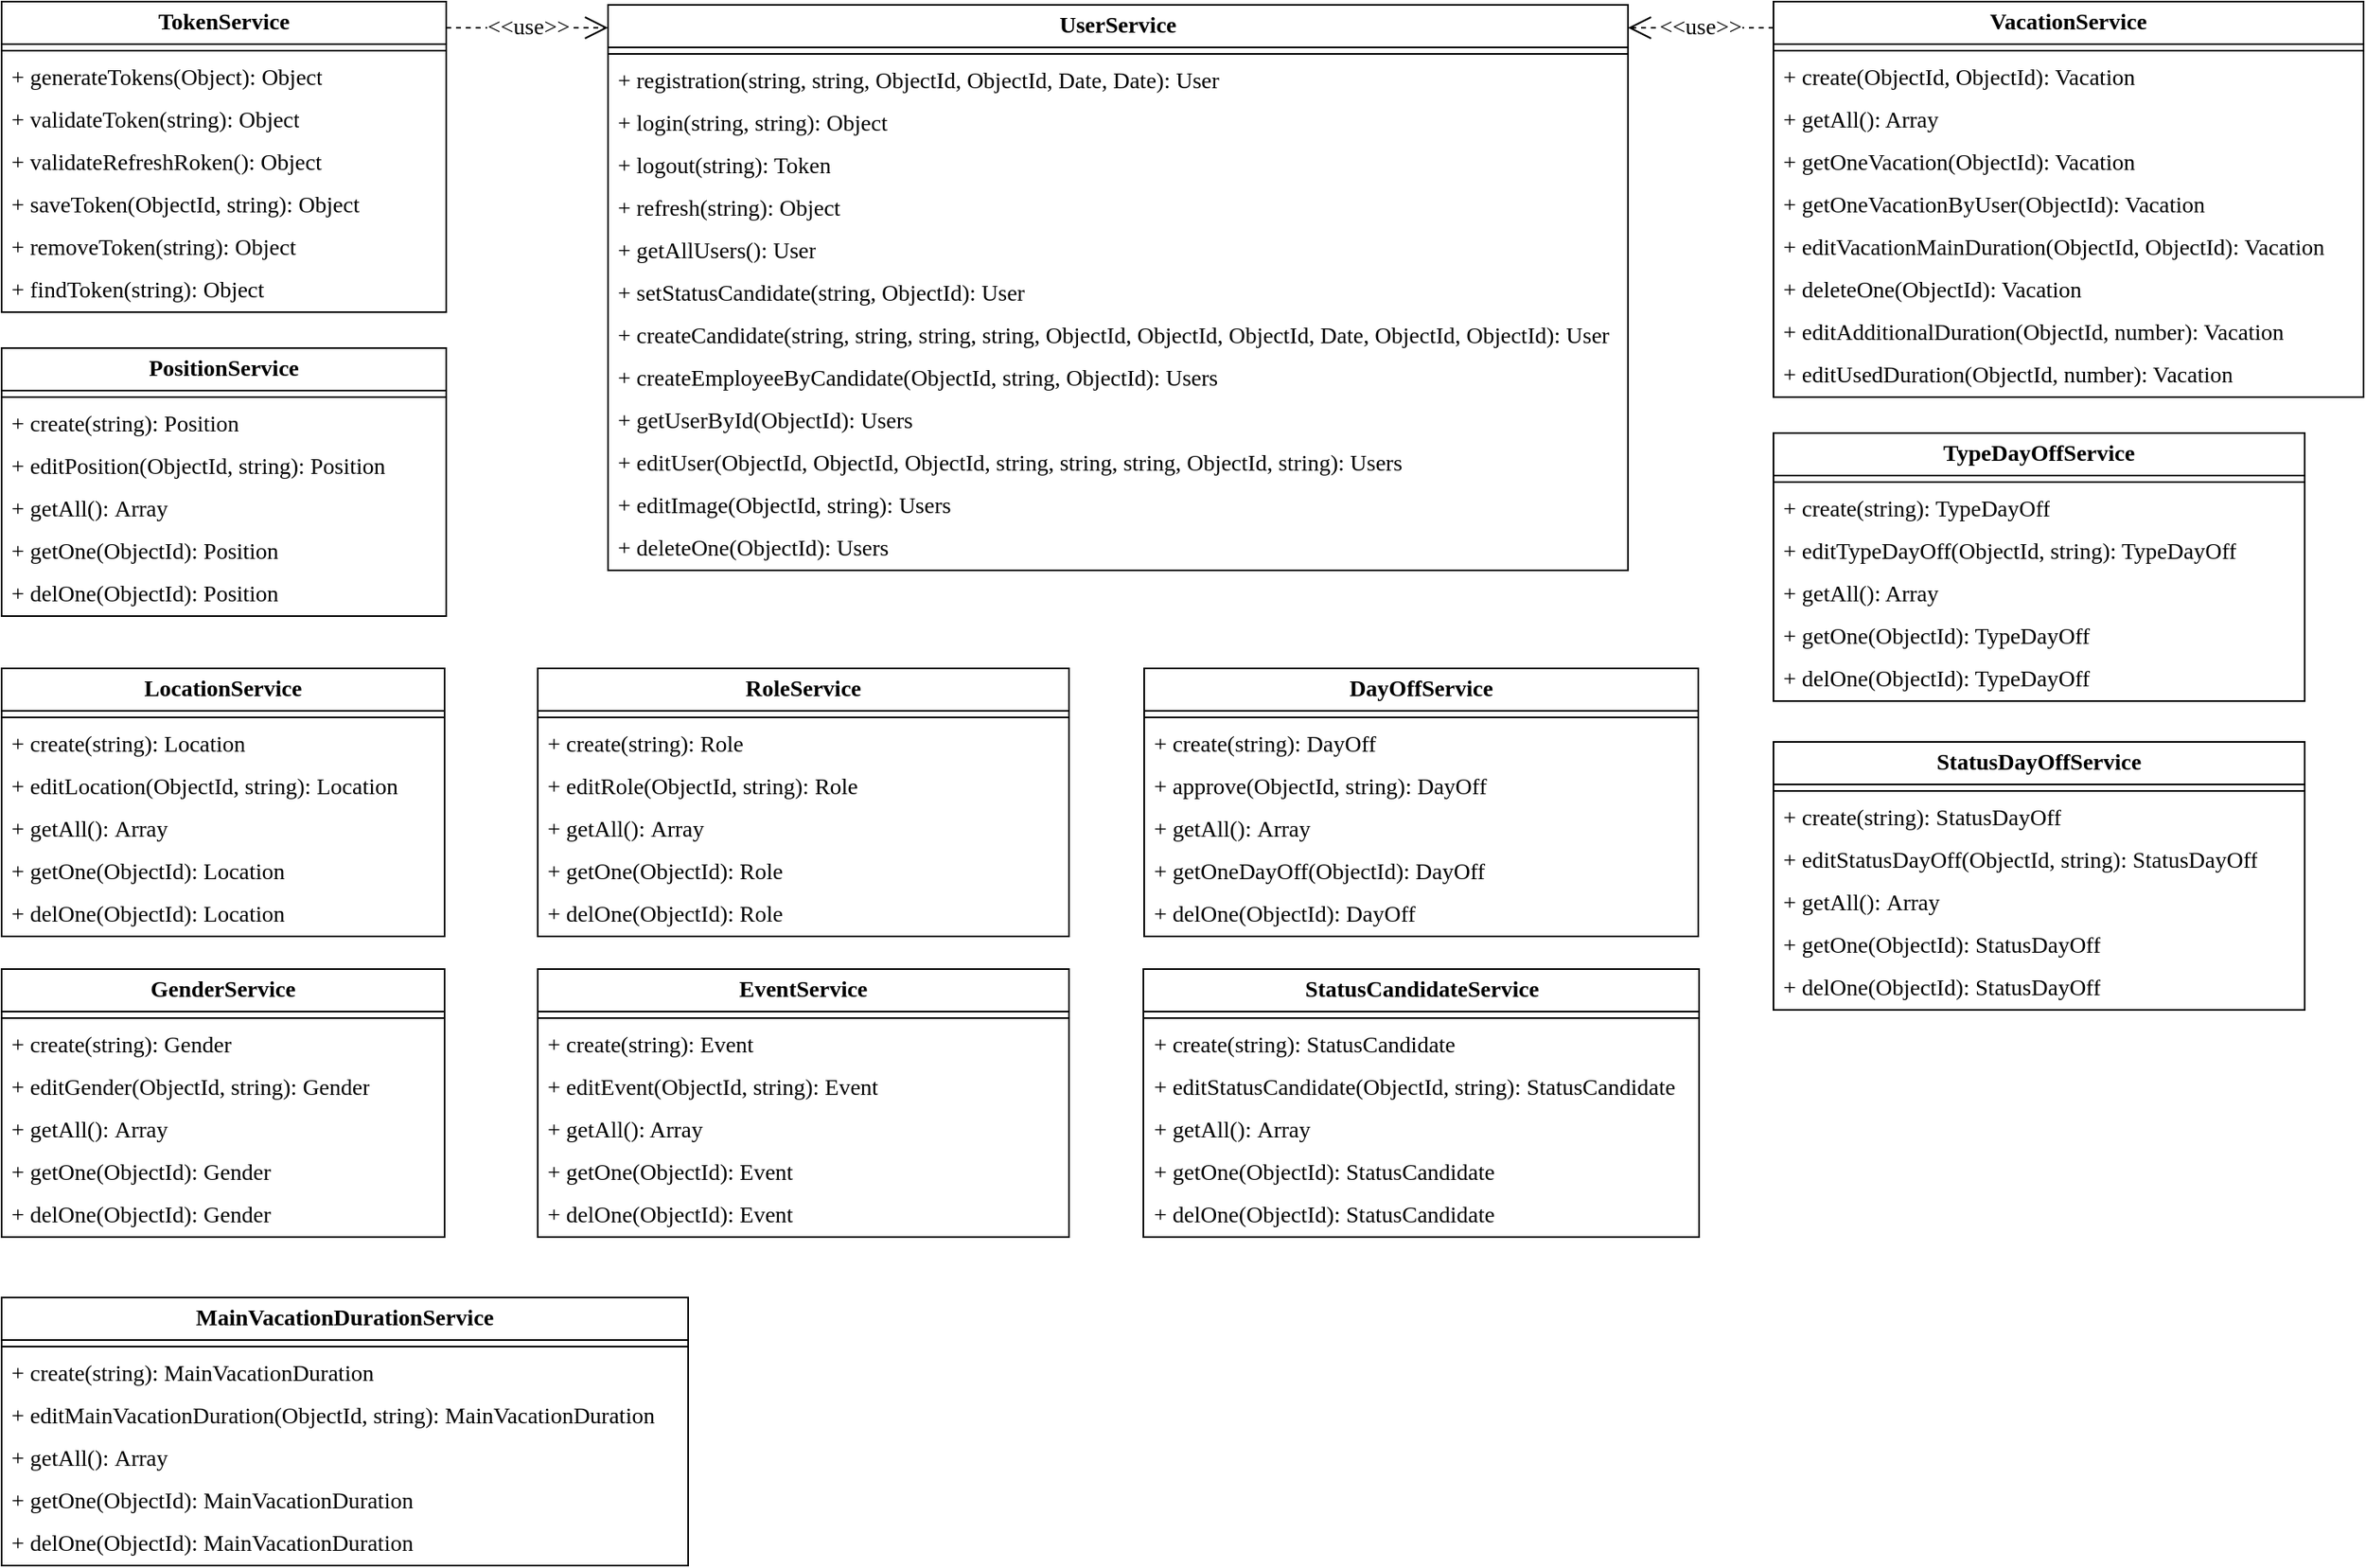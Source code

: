 <mxfile version="21.3.6" type="device">
  <diagram id="HwoVQ2jL-Mxg6vBff7v_" name="Страница 1">
    <mxGraphModel dx="2007" dy="162" grid="0" gridSize="10" guides="1" tooltips="1" connect="1" arrows="1" fold="1" page="0" pageScale="1" pageWidth="827" pageHeight="1169" math="0" shadow="0">
      <root>
        <mxCell id="0" />
        <mxCell id="1" parent="0" />
        <mxCell id="FJvSxNr8xei7oQMkkVme-95" value="&lt;font style=&quot;font-size: 14px;&quot;&gt;&amp;lt;&amp;lt;use&amp;gt;&amp;gt;&lt;/font&gt;" style="endArrow=open;html=1;endSize=12;startArrow=none;startSize=14;startFill=0;edgeStyle=orthogonalEdgeStyle;rounded=0;endFill=0;dashed=1;fontFamily=Times New Roman;fontSize=14;verticalAlign=middle;" parent="1" source="ibKZBMzBS72woy6pFejW-43" target="ibKZBMzBS72woy6pFejW-1" edge="1">
          <mxGeometry x="0.01" relative="1" as="geometry">
            <mxPoint x="-281" y="657" as="sourcePoint" />
            <mxPoint x="-160" y="657" as="targetPoint" />
            <Array as="points">
              <mxPoint x="-241" y="601" />
              <mxPoint x="-241" y="601" />
            </Array>
            <mxPoint as="offset" />
          </mxGeometry>
        </mxCell>
        <mxCell id="ibKZBMzBS72woy6pFejW-1" value="&lt;font style=&quot;font-size: 14px;&quot;&gt;UserService&lt;/font&gt;" style="swimlane;fontStyle=1;align=center;verticalAlign=middle;childLayout=stackLayout;horizontal=1;startSize=26;horizontalStack=0;resizeParent=1;resizeParentMax=0;resizeLast=0;collapsible=1;marginBottom=0;whiteSpace=wrap;html=1;fontFamily=Times New Roman;fontSize=14;" parent="1" vertex="1">
          <mxGeometry x="-198" y="587" width="624" height="346" as="geometry" />
        </mxCell>
        <mxCell id="ibKZBMzBS72woy6pFejW-3" value="" style="line;strokeWidth=1;fillColor=none;align=left;verticalAlign=middle;spacingTop=-1;spacingLeft=3;spacingRight=3;rotatable=0;labelPosition=right;points=[];portConstraint=eastwest;strokeColor=inherit;fontFamily=Times New Roman;fontSize=14;" parent="ibKZBMzBS72woy6pFejW-1" vertex="1">
          <mxGeometry y="26" width="624" height="8" as="geometry" />
        </mxCell>
        <mxCell id="ibKZBMzBS72woy6pFejW-4" value="&lt;font style=&quot;font-size: 14px;&quot;&gt;+ registration(string, string, ObjectId, ObjectId, Date, Date): User&lt;/font&gt;" style="text;strokeColor=none;fillColor=none;align=left;verticalAlign=middle;spacingLeft=4;spacingRight=4;overflow=hidden;rotatable=0;points=[[0,0.5],[1,0.5]];portConstraint=eastwest;whiteSpace=wrap;html=1;fontFamily=Times New Roman;fontSize=14;" parent="ibKZBMzBS72woy6pFejW-1" vertex="1">
          <mxGeometry y="34" width="624" height="26" as="geometry" />
        </mxCell>
        <mxCell id="ibKZBMzBS72woy6pFejW-6" value="&lt;font style=&quot;font-size: 14px;&quot;&gt;+ login(string, string): Object&lt;/font&gt;" style="text;strokeColor=none;fillColor=none;align=left;verticalAlign=middle;spacingLeft=4;spacingRight=4;overflow=hidden;rotatable=0;points=[[0,0.5],[1,0.5]];portConstraint=eastwest;whiteSpace=wrap;html=1;fontFamily=Times New Roman;fontSize=14;" parent="ibKZBMzBS72woy6pFejW-1" vertex="1">
          <mxGeometry y="60" width="624" height="26" as="geometry" />
        </mxCell>
        <mxCell id="ibKZBMzBS72woy6pFejW-5" value="&lt;font style=&quot;font-size: 14px;&quot;&gt;+ logout(string): Token&lt;/font&gt;" style="text;strokeColor=none;fillColor=none;align=left;verticalAlign=middle;spacingLeft=4;spacingRight=4;overflow=hidden;rotatable=0;points=[[0,0.5],[1,0.5]];portConstraint=eastwest;whiteSpace=wrap;html=1;fontFamily=Times New Roman;fontSize=14;" parent="ibKZBMzBS72woy6pFejW-1" vertex="1">
          <mxGeometry y="86" width="624" height="26" as="geometry" />
        </mxCell>
        <mxCell id="ibKZBMzBS72woy6pFejW-7" value="&lt;font style=&quot;font-size: 14px;&quot;&gt;+ refresh(string): Object&lt;/font&gt;" style="text;strokeColor=none;fillColor=none;align=left;verticalAlign=middle;spacingLeft=4;spacingRight=4;overflow=hidden;rotatable=0;points=[[0,0.5],[1,0.5]];portConstraint=eastwest;whiteSpace=wrap;html=1;fontFamily=Times New Roman;fontSize=14;" parent="ibKZBMzBS72woy6pFejW-1" vertex="1">
          <mxGeometry y="112" width="624" height="26" as="geometry" />
        </mxCell>
        <mxCell id="ibKZBMzBS72woy6pFejW-8" value="&lt;font style=&quot;font-size: 14px;&quot;&gt;+ getAllUsers(): User&lt;/font&gt;" style="text;strokeColor=none;fillColor=none;align=left;verticalAlign=middle;spacingLeft=4;spacingRight=4;overflow=hidden;rotatable=0;points=[[0,0.5],[1,0.5]];portConstraint=eastwest;whiteSpace=wrap;html=1;fontFamily=Times New Roman;fontSize=14;" parent="ibKZBMzBS72woy6pFejW-1" vertex="1">
          <mxGeometry y="138" width="624" height="26" as="geometry" />
        </mxCell>
        <mxCell id="ibKZBMzBS72woy6pFejW-9" value="&lt;font style=&quot;font-size: 14px;&quot;&gt;+ setStatusCandidate(string, ObjectId): User&lt;/font&gt;" style="text;strokeColor=none;fillColor=none;align=left;verticalAlign=middle;spacingLeft=4;spacingRight=4;overflow=hidden;rotatable=0;points=[[0,0.5],[1,0.5]];portConstraint=eastwest;whiteSpace=wrap;html=1;fontFamily=Times New Roman;fontSize=14;" parent="ibKZBMzBS72woy6pFejW-1" vertex="1">
          <mxGeometry y="164" width="624" height="26" as="geometry" />
        </mxCell>
        <mxCell id="ibKZBMzBS72woy6pFejW-10" value="&lt;font style=&quot;font-size: 14px;&quot;&gt;+ createCandidate(string, string, string, string, ObjectId, ObjectId, ObjectId, Date, ObjectId, ObjectId): User&lt;/font&gt;" style="text;strokeColor=none;fillColor=none;align=left;verticalAlign=middle;spacingLeft=4;spacingRight=4;overflow=hidden;rotatable=0;points=[[0,0.5],[1,0.5]];portConstraint=eastwest;whiteSpace=wrap;html=1;fontFamily=Times New Roman;fontSize=14;" parent="ibKZBMzBS72woy6pFejW-1" vertex="1">
          <mxGeometry y="190" width="624" height="26" as="geometry" />
        </mxCell>
        <mxCell id="FJvSxNr8xei7oQMkkVme-76" value="&lt;font style=&quot;font-size: 14px;&quot;&gt;+ createEmployeeByCandidate(ObjectId, string, ObjectId): Users&lt;/font&gt;" style="text;strokeColor=none;fillColor=none;align=left;verticalAlign=middle;spacingLeft=4;spacingRight=4;overflow=hidden;rotatable=0;points=[[0,0.5],[1,0.5]];portConstraint=eastwest;whiteSpace=wrap;html=1;fontFamily=Times New Roman;fontSize=14;" parent="ibKZBMzBS72woy6pFejW-1" vertex="1">
          <mxGeometry y="216" width="624" height="26" as="geometry" />
        </mxCell>
        <mxCell id="FJvSxNr8xei7oQMkkVme-77" value="&lt;font style=&quot;font-size: 14px;&quot;&gt;+ getUserById(ObjectId): Users&lt;/font&gt;" style="text;strokeColor=none;fillColor=none;align=left;verticalAlign=middle;spacingLeft=4;spacingRight=4;overflow=hidden;rotatable=0;points=[[0,0.5],[1,0.5]];portConstraint=eastwest;whiteSpace=wrap;html=1;fontFamily=Times New Roman;fontSize=14;" parent="ibKZBMzBS72woy6pFejW-1" vertex="1">
          <mxGeometry y="242" width="624" height="26" as="geometry" />
        </mxCell>
        <mxCell id="FJvSxNr8xei7oQMkkVme-78" value="&lt;font style=&quot;font-size: 14px;&quot;&gt;+ editUser(ObjectId, ObjectId, ObjectId, string, string, string, ObjectId, string): Users&lt;/font&gt;" style="text;strokeColor=none;fillColor=none;align=left;verticalAlign=middle;spacingLeft=4;spacingRight=4;overflow=hidden;rotatable=0;points=[[0,0.5],[1,0.5]];portConstraint=eastwest;whiteSpace=wrap;html=1;fontFamily=Times New Roman;fontSize=14;" parent="ibKZBMzBS72woy6pFejW-1" vertex="1">
          <mxGeometry y="268" width="624" height="26" as="geometry" />
        </mxCell>
        <mxCell id="FJvSxNr8xei7oQMkkVme-79" value="&lt;font style=&quot;font-size: 14px;&quot;&gt;+ editImage(ObjectId, string): Users&lt;/font&gt;" style="text;strokeColor=none;fillColor=none;align=left;verticalAlign=middle;spacingLeft=4;spacingRight=4;overflow=hidden;rotatable=0;points=[[0,0.5],[1,0.5]];portConstraint=eastwest;whiteSpace=wrap;html=1;fontFamily=Times New Roman;fontSize=14;" parent="ibKZBMzBS72woy6pFejW-1" vertex="1">
          <mxGeometry y="294" width="624" height="26" as="geometry" />
        </mxCell>
        <mxCell id="FJvSxNr8xei7oQMkkVme-80" value="&lt;font style=&quot;font-size: 14px;&quot;&gt;+ deleteOne(ObjectId): Users&lt;/font&gt;" style="text;strokeColor=none;fillColor=none;align=left;verticalAlign=middle;spacingLeft=4;spacingRight=4;overflow=hidden;rotatable=0;points=[[0,0.5],[1,0.5]];portConstraint=eastwest;whiteSpace=wrap;html=1;fontFamily=Times New Roman;fontSize=14;" parent="ibKZBMzBS72woy6pFejW-1" vertex="1">
          <mxGeometry y="320" width="624" height="26" as="geometry" />
        </mxCell>
        <mxCell id="ibKZBMzBS72woy6pFejW-12" value="&lt;font style=&quot;font-size: 14px;&quot;&gt;VacationService&lt;/font&gt;" style="swimlane;fontStyle=1;align=center;verticalAlign=middle;childLayout=stackLayout;horizontal=1;startSize=26;horizontalStack=0;resizeParent=1;resizeParentMax=0;resizeLast=0;collapsible=1;marginBottom=0;whiteSpace=wrap;html=1;fontFamily=Times New Roman;fontSize=14;" parent="1" vertex="1">
          <mxGeometry x="515" y="585" width="361" height="242" as="geometry" />
        </mxCell>
        <mxCell id="ibKZBMzBS72woy6pFejW-13" value="" style="line;strokeWidth=1;fillColor=none;align=left;verticalAlign=middle;spacingTop=-1;spacingLeft=3;spacingRight=3;rotatable=0;labelPosition=right;points=[];portConstraint=eastwest;strokeColor=inherit;fontFamily=Times New Roman;fontSize=14;" parent="ibKZBMzBS72woy6pFejW-12" vertex="1">
          <mxGeometry y="26" width="361" height="8" as="geometry" />
        </mxCell>
        <mxCell id="ibKZBMzBS72woy6pFejW-14" value="&lt;font style=&quot;font-size: 14px;&quot;&gt;+ create(ObjectId, ObjectId): Vacation&lt;/font&gt;" style="text;strokeColor=none;fillColor=none;align=left;verticalAlign=middle;spacingLeft=4;spacingRight=4;overflow=hidden;rotatable=0;points=[[0,0.5],[1,0.5]];portConstraint=eastwest;whiteSpace=wrap;html=1;fontFamily=Times New Roman;fontSize=14;" parent="ibKZBMzBS72woy6pFejW-12" vertex="1">
          <mxGeometry y="34" width="361" height="26" as="geometry" />
        </mxCell>
        <mxCell id="ibKZBMzBS72woy6pFejW-15" value="&lt;font style=&quot;font-size: 14px;&quot;&gt;+ getAll(): Array&lt;/font&gt;" style="text;strokeColor=none;fillColor=none;align=left;verticalAlign=middle;spacingLeft=4;spacingRight=4;overflow=hidden;rotatable=0;points=[[0,0.5],[1,0.5]];portConstraint=eastwest;whiteSpace=wrap;html=1;fontFamily=Times New Roman;fontSize=14;" parent="ibKZBMzBS72woy6pFejW-12" vertex="1">
          <mxGeometry y="60" width="361" height="26" as="geometry" />
        </mxCell>
        <mxCell id="ibKZBMzBS72woy6pFejW-16" value="&lt;font style=&quot;font-size: 14px;&quot;&gt;&lt;font style=&quot;font-size: 14px;&quot;&gt;+ getOneVacation(ObjectId): &lt;/font&gt;&lt;font style=&quot;font-size: 14px;&quot;&gt;Vacation&lt;/font&gt;&lt;/font&gt;" style="text;strokeColor=none;fillColor=none;align=left;verticalAlign=middle;spacingLeft=4;spacingRight=4;overflow=hidden;rotatable=0;points=[[0,0.5],[1,0.5]];portConstraint=eastwest;whiteSpace=wrap;html=1;fontFamily=Times New Roman;fontSize=14;" parent="ibKZBMzBS72woy6pFejW-12" vertex="1">
          <mxGeometry y="86" width="361" height="26" as="geometry" />
        </mxCell>
        <mxCell id="ibKZBMzBS72woy6pFejW-17" value="&lt;font style=&quot;font-size: 14px;&quot;&gt;+ getOneVacationByUser(ObjectId): Vacation&lt;/font&gt;" style="text;strokeColor=none;fillColor=none;align=left;verticalAlign=middle;spacingLeft=4;spacingRight=4;overflow=hidden;rotatable=0;points=[[0,0.5],[1,0.5]];portConstraint=eastwest;whiteSpace=wrap;html=1;fontFamily=Times New Roman;fontSize=14;" parent="ibKZBMzBS72woy6pFejW-12" vertex="1">
          <mxGeometry y="112" width="361" height="26" as="geometry" />
        </mxCell>
        <mxCell id="ibKZBMzBS72woy6pFejW-18" value="&lt;font style=&quot;font-size: 14px;&quot;&gt;+ editVacationMainDuration(ObjectId, ObjectId): Vacation&lt;/font&gt;" style="text;strokeColor=none;fillColor=none;align=left;verticalAlign=middle;spacingLeft=4;spacingRight=4;overflow=hidden;rotatable=0;points=[[0,0.5],[1,0.5]];portConstraint=eastwest;whiteSpace=wrap;html=1;fontFamily=Times New Roman;fontSize=14;" parent="ibKZBMzBS72woy6pFejW-12" vertex="1">
          <mxGeometry y="138" width="361" height="26" as="geometry" />
        </mxCell>
        <mxCell id="ibKZBMzBS72woy6pFejW-19" value="&lt;font style=&quot;font-size: 14px;&quot;&gt;+ deleteOne(ObjectId): Vacation&lt;/font&gt;" style="text;strokeColor=none;fillColor=none;align=left;verticalAlign=middle;spacingLeft=4;spacingRight=4;overflow=hidden;rotatable=0;points=[[0,0.5],[1,0.5]];portConstraint=eastwest;whiteSpace=wrap;html=1;fontFamily=Times New Roman;fontSize=14;" parent="ibKZBMzBS72woy6pFejW-12" vertex="1">
          <mxGeometry y="164" width="361" height="26" as="geometry" />
        </mxCell>
        <mxCell id="ibKZBMzBS72woy6pFejW-20" value="&lt;font style=&quot;font-size: 14px;&quot;&gt;+ editAdditionalDuration(ObjectId, number): Vacation&lt;/font&gt;" style="text;strokeColor=none;fillColor=none;align=left;verticalAlign=middle;spacingLeft=4;spacingRight=4;overflow=hidden;rotatable=0;points=[[0,0.5],[1,0.5]];portConstraint=eastwest;whiteSpace=wrap;html=1;fontFamily=Times New Roman;fontSize=14;" parent="ibKZBMzBS72woy6pFejW-12" vertex="1">
          <mxGeometry y="190" width="361" height="26" as="geometry" />
        </mxCell>
        <mxCell id="ibKZBMzBS72woy6pFejW-21" value="&lt;font style=&quot;font-size: 14px;&quot;&gt;+ editUsedDuration(ObjectId, number): Vacation&lt;/font&gt;" style="text;strokeColor=none;fillColor=none;align=left;verticalAlign=middle;spacingLeft=4;spacingRight=4;overflow=hidden;rotatable=0;points=[[0,0.5],[1,0.5]];portConstraint=eastwest;whiteSpace=wrap;html=1;fontFamily=Times New Roman;fontSize=14;" parent="ibKZBMzBS72woy6pFejW-12" vertex="1">
          <mxGeometry y="216" width="361" height="26" as="geometry" />
        </mxCell>
        <mxCell id="ibKZBMzBS72woy6pFejW-26" value="&lt;font style=&quot;font-size: 14px;&quot;&gt;TypeDayOffService&lt;/font&gt;" style="swimlane;fontStyle=1;align=center;verticalAlign=middle;childLayout=stackLayout;horizontal=1;startSize=26;horizontalStack=0;resizeParent=1;resizeParentMax=0;resizeLast=0;collapsible=1;marginBottom=0;whiteSpace=wrap;html=1;fontFamily=Times New Roman;fontSize=14;" parent="1" vertex="1">
          <mxGeometry x="515" y="849" width="325" height="164" as="geometry" />
        </mxCell>
        <mxCell id="ibKZBMzBS72woy6pFejW-27" value="" style="line;strokeWidth=1;fillColor=none;align=left;verticalAlign=middle;spacingTop=-1;spacingLeft=3;spacingRight=3;rotatable=0;labelPosition=right;points=[];portConstraint=eastwest;strokeColor=inherit;fontFamily=Times New Roman;fontSize=14;" parent="ibKZBMzBS72woy6pFejW-26" vertex="1">
          <mxGeometry y="26" width="325" height="8" as="geometry" />
        </mxCell>
        <mxCell id="ibKZBMzBS72woy6pFejW-28" value="&lt;font style=&quot;font-size: 14px;&quot;&gt;+ create(string): TypeDayOff&lt;/font&gt;" style="text;strokeColor=none;fillColor=none;align=left;verticalAlign=middle;spacingLeft=4;spacingRight=4;overflow=hidden;rotatable=0;points=[[0,0.5],[1,0.5]];portConstraint=eastwest;whiteSpace=wrap;html=1;fontFamily=Times New Roman;fontSize=14;" parent="ibKZBMzBS72woy6pFejW-26" vertex="1">
          <mxGeometry y="34" width="325" height="26" as="geometry" />
        </mxCell>
        <mxCell id="ibKZBMzBS72woy6pFejW-32" value="&lt;font style=&quot;font-size: 14px;&quot;&gt;+ editTypeDayOff(ObjectId, string): TypeDayOff&lt;/font&gt;" style="text;strokeColor=none;fillColor=none;align=left;verticalAlign=middle;spacingLeft=4;spacingRight=4;overflow=hidden;rotatable=0;points=[[0,0.5],[1,0.5]];portConstraint=eastwest;whiteSpace=wrap;html=1;fontFamily=Times New Roman;fontSize=14;" parent="ibKZBMzBS72woy6pFejW-26" vertex="1">
          <mxGeometry y="60" width="325" height="26" as="geometry" />
        </mxCell>
        <mxCell id="ibKZBMzBS72woy6pFejW-29" value="&lt;font style=&quot;font-size: 14px;&quot;&gt;+ getAll(): Array&lt;/font&gt;" style="text;strokeColor=none;fillColor=none;align=left;verticalAlign=middle;spacingLeft=4;spacingRight=4;overflow=hidden;rotatable=0;points=[[0,0.5],[1,0.5]];portConstraint=eastwest;whiteSpace=wrap;html=1;fontFamily=Times New Roman;fontSize=14;" parent="ibKZBMzBS72woy6pFejW-26" vertex="1">
          <mxGeometry y="86" width="325" height="26" as="geometry" />
        </mxCell>
        <mxCell id="ibKZBMzBS72woy6pFejW-30" value="&lt;font style=&quot;font-size: 14px;&quot;&gt;+ getOne(ObjectId): TypeDayOff&lt;/font&gt;" style="text;strokeColor=none;fillColor=none;align=left;verticalAlign=middle;spacingLeft=4;spacingRight=4;overflow=hidden;rotatable=0;points=[[0,0.5],[1,0.5]];portConstraint=eastwest;whiteSpace=wrap;html=1;fontFamily=Times New Roman;fontSize=14;" parent="ibKZBMzBS72woy6pFejW-26" vertex="1">
          <mxGeometry y="112" width="325" height="26" as="geometry" />
        </mxCell>
        <mxCell id="ibKZBMzBS72woy6pFejW-31" value="&lt;font style=&quot;font-size: 14px;&quot;&gt;+ delOne(ObjectId): TypeDayOff&lt;/font&gt;" style="text;strokeColor=none;fillColor=none;align=left;verticalAlign=middle;spacingLeft=4;spacingRight=4;overflow=hidden;rotatable=0;points=[[0,0.5],[1,0.5]];portConstraint=eastwest;whiteSpace=wrap;html=1;fontFamily=Times New Roman;fontSize=14;" parent="ibKZBMzBS72woy6pFejW-26" vertex="1">
          <mxGeometry y="138" width="325" height="26" as="geometry" />
        </mxCell>
        <mxCell id="ibKZBMzBS72woy6pFejW-36" value="&lt;font style=&quot;font-size: 14px;&quot;&gt;StatusDayOffService&lt;/font&gt;" style="swimlane;fontStyle=1;align=center;verticalAlign=middle;childLayout=stackLayout;horizontal=1;startSize=26;horizontalStack=0;resizeParent=1;resizeParentMax=0;resizeLast=0;collapsible=1;marginBottom=0;whiteSpace=wrap;html=1;fontFamily=Times New Roman;fontSize=14;" parent="1" vertex="1">
          <mxGeometry x="515" y="1038" width="325" height="164" as="geometry" />
        </mxCell>
        <mxCell id="ibKZBMzBS72woy6pFejW-37" value="" style="line;strokeWidth=1;fillColor=none;align=left;verticalAlign=middle;spacingTop=-1;spacingLeft=3;spacingRight=3;rotatable=0;labelPosition=right;points=[];portConstraint=eastwest;strokeColor=inherit;fontFamily=Times New Roman;fontSize=14;" parent="ibKZBMzBS72woy6pFejW-36" vertex="1">
          <mxGeometry y="26" width="325" height="8" as="geometry" />
        </mxCell>
        <mxCell id="ibKZBMzBS72woy6pFejW-38" value="&lt;font style=&quot;font-size: 14px;&quot;&gt;+ create(string):&amp;nbsp;StatusDayOff&lt;/font&gt;" style="text;strokeColor=none;fillColor=none;align=left;verticalAlign=middle;spacingLeft=4;spacingRight=4;overflow=hidden;rotatable=0;points=[[0,0.5],[1,0.5]];portConstraint=eastwest;whiteSpace=wrap;html=1;fontFamily=Times New Roman;fontSize=14;" parent="ibKZBMzBS72woy6pFejW-36" vertex="1">
          <mxGeometry y="34" width="325" height="26" as="geometry" />
        </mxCell>
        <mxCell id="ibKZBMzBS72woy6pFejW-39" value="&lt;font style=&quot;font-size: 14px;&quot;&gt;+ editStatusDayOff(ObjectId, string):&amp;nbsp;StatusDayOff&lt;/font&gt;" style="text;strokeColor=none;fillColor=none;align=left;verticalAlign=middle;spacingLeft=4;spacingRight=4;overflow=hidden;rotatable=0;points=[[0,0.5],[1,0.5]];portConstraint=eastwest;whiteSpace=wrap;html=1;fontFamily=Times New Roman;fontSize=14;" parent="ibKZBMzBS72woy6pFejW-36" vertex="1">
          <mxGeometry y="60" width="325" height="26" as="geometry" />
        </mxCell>
        <mxCell id="ibKZBMzBS72woy6pFejW-40" value="&lt;font style=&quot;font-size: 14px;&quot;&gt;+ getAll():&amp;nbsp;Array&lt;/font&gt;" style="text;strokeColor=none;fillColor=none;align=left;verticalAlign=middle;spacingLeft=4;spacingRight=4;overflow=hidden;rotatable=0;points=[[0,0.5],[1,0.5]];portConstraint=eastwest;whiteSpace=wrap;html=1;fontFamily=Times New Roman;fontSize=14;" parent="ibKZBMzBS72woy6pFejW-36" vertex="1">
          <mxGeometry y="86" width="325" height="26" as="geometry" />
        </mxCell>
        <mxCell id="ibKZBMzBS72woy6pFejW-41" value="&lt;font style=&quot;font-size: 14px;&quot;&gt;+ getOne(ObjectId):&amp;nbsp;StatusDayOff&lt;/font&gt;" style="text;strokeColor=none;fillColor=none;align=left;verticalAlign=middle;spacingLeft=4;spacingRight=4;overflow=hidden;rotatable=0;points=[[0,0.5],[1,0.5]];portConstraint=eastwest;whiteSpace=wrap;html=1;fontFamily=Times New Roman;fontSize=14;" parent="ibKZBMzBS72woy6pFejW-36" vertex="1">
          <mxGeometry y="112" width="325" height="26" as="geometry" />
        </mxCell>
        <mxCell id="ibKZBMzBS72woy6pFejW-42" value="&lt;font style=&quot;font-size: 14px;&quot;&gt;+ delOne(ObjectId):&amp;nbsp;StatusDayOff&lt;/font&gt;" style="text;strokeColor=none;fillColor=none;align=left;verticalAlign=middle;spacingLeft=4;spacingRight=4;overflow=hidden;rotatable=0;points=[[0,0.5],[1,0.5]];portConstraint=eastwest;whiteSpace=wrap;html=1;fontFamily=Times New Roman;fontSize=14;" parent="ibKZBMzBS72woy6pFejW-36" vertex="1">
          <mxGeometry y="138" width="325" height="26" as="geometry" />
        </mxCell>
        <mxCell id="ibKZBMzBS72woy6pFejW-43" value="&lt;font style=&quot;font-size: 14px;&quot;&gt;TokenService&lt;/font&gt;" style="swimlane;fontStyle=1;align=center;verticalAlign=middle;childLayout=stackLayout;horizontal=1;startSize=26;horizontalStack=0;resizeParent=1;resizeParentMax=0;resizeLast=0;collapsible=1;marginBottom=0;whiteSpace=wrap;html=1;fontFamily=Times New Roman;fontSize=14;" parent="1" vertex="1">
          <mxGeometry x="-569" y="585" width="272" height="190" as="geometry" />
        </mxCell>
        <mxCell id="ibKZBMzBS72woy6pFejW-44" value="" style="line;strokeWidth=1;fillColor=none;align=left;verticalAlign=middle;spacingTop=-1;spacingLeft=3;spacingRight=3;rotatable=0;labelPosition=right;points=[];portConstraint=eastwest;strokeColor=inherit;fontFamily=Times New Roman;fontSize=14;" parent="ibKZBMzBS72woy6pFejW-43" vertex="1">
          <mxGeometry y="26" width="272" height="8" as="geometry" />
        </mxCell>
        <mxCell id="ibKZBMzBS72woy6pFejW-45" value="&lt;font style=&quot;font-size: 14px;&quot;&gt;+ generateTokens(Object): Object&lt;/font&gt;" style="text;strokeColor=none;fillColor=none;align=left;verticalAlign=middle;spacingLeft=4;spacingRight=4;overflow=hidden;rotatable=0;points=[[0,0.5],[1,0.5]];portConstraint=eastwest;whiteSpace=wrap;html=1;fontFamily=Times New Roman;fontSize=14;" parent="ibKZBMzBS72woy6pFejW-43" vertex="1">
          <mxGeometry y="34" width="272" height="26" as="geometry" />
        </mxCell>
        <mxCell id="ibKZBMzBS72woy6pFejW-46" value="&lt;font style=&quot;font-size: 14px;&quot;&gt;+ validateToken(string): Object&lt;/font&gt;" style="text;strokeColor=none;fillColor=none;align=left;verticalAlign=middle;spacingLeft=4;spacingRight=4;overflow=hidden;rotatable=0;points=[[0,0.5],[1,0.5]];portConstraint=eastwest;whiteSpace=wrap;html=1;fontFamily=Times New Roman;fontSize=14;" parent="ibKZBMzBS72woy6pFejW-43" vertex="1">
          <mxGeometry y="60" width="272" height="26" as="geometry" />
        </mxCell>
        <mxCell id="ibKZBMzBS72woy6pFejW-47" value="&lt;font style=&quot;font-size: 14px;&quot;&gt;+ validateRefreshRoken(): Object&lt;/font&gt;" style="text;strokeColor=none;fillColor=none;align=left;verticalAlign=middle;spacingLeft=4;spacingRight=4;overflow=hidden;rotatable=0;points=[[0,0.5],[1,0.5]];portConstraint=eastwest;whiteSpace=wrap;html=1;fontFamily=Times New Roman;fontSize=14;" parent="ibKZBMzBS72woy6pFejW-43" vertex="1">
          <mxGeometry y="86" width="272" height="26" as="geometry" />
        </mxCell>
        <mxCell id="ibKZBMzBS72woy6pFejW-48" value="&lt;font style=&quot;font-size: 14px;&quot;&gt;+ saveToken(ObjectId, string): Object&lt;/font&gt;" style="text;strokeColor=none;fillColor=none;align=left;verticalAlign=middle;spacingLeft=4;spacingRight=4;overflow=hidden;rotatable=0;points=[[0,0.5],[1,0.5]];portConstraint=eastwest;whiteSpace=wrap;html=1;fontFamily=Times New Roman;fontSize=14;" parent="ibKZBMzBS72woy6pFejW-43" vertex="1">
          <mxGeometry y="112" width="272" height="26" as="geometry" />
        </mxCell>
        <mxCell id="ibKZBMzBS72woy6pFejW-49" value="&lt;font style=&quot;font-size: 14px;&quot;&gt;+ removeToken(string): Object&lt;/font&gt;" style="text;strokeColor=none;fillColor=none;align=left;verticalAlign=middle;spacingLeft=4;spacingRight=4;overflow=hidden;rotatable=0;points=[[0,0.5],[1,0.5]];portConstraint=eastwest;whiteSpace=wrap;html=1;fontFamily=Times New Roman;fontSize=14;" parent="ibKZBMzBS72woy6pFejW-43" vertex="1">
          <mxGeometry y="138" width="272" height="26" as="geometry" />
        </mxCell>
        <mxCell id="ibKZBMzBS72woy6pFejW-50" value="&lt;font style=&quot;font-size: 14px;&quot;&gt;+ findToken(string): Object&lt;/font&gt;" style="text;strokeColor=none;fillColor=none;align=left;verticalAlign=middle;spacingLeft=4;spacingRight=4;overflow=hidden;rotatable=0;points=[[0,0.5],[1,0.5]];portConstraint=eastwest;whiteSpace=wrap;html=1;fontFamily=Times New Roman;fontSize=14;" parent="ibKZBMzBS72woy6pFejW-43" vertex="1">
          <mxGeometry y="164" width="272" height="26" as="geometry" />
        </mxCell>
        <mxCell id="ibKZBMzBS72woy6pFejW-51" value="&lt;font style=&quot;font-size: 14px;&quot;&gt;StatusCandidateService&lt;/font&gt;" style="swimlane;fontStyle=1;align=center;verticalAlign=middle;childLayout=stackLayout;horizontal=1;startSize=26;horizontalStack=0;resizeParent=1;resizeParentMax=0;resizeLast=0;collapsible=1;marginBottom=0;whiteSpace=wrap;html=1;fontFamily=Times New Roman;fontSize=14;" parent="1" vertex="1">
          <mxGeometry x="129.5" y="1177" width="340" height="164" as="geometry" />
        </mxCell>
        <mxCell id="ibKZBMzBS72woy6pFejW-52" value="" style="line;strokeWidth=1;fillColor=none;align=left;verticalAlign=middle;spacingTop=-1;spacingLeft=3;spacingRight=3;rotatable=0;labelPosition=right;points=[];portConstraint=eastwest;strokeColor=inherit;fontFamily=Times New Roman;fontSize=14;" parent="ibKZBMzBS72woy6pFejW-51" vertex="1">
          <mxGeometry y="26" width="340" height="8" as="geometry" />
        </mxCell>
        <mxCell id="ibKZBMzBS72woy6pFejW-53" value="&lt;font style=&quot;font-size: 14px;&quot;&gt;+ create(string):&amp;nbsp;StatusCandidate&lt;/font&gt;" style="text;strokeColor=none;fillColor=none;align=left;verticalAlign=middle;spacingLeft=4;spacingRight=4;overflow=hidden;rotatable=0;points=[[0,0.5],[1,0.5]];portConstraint=eastwest;whiteSpace=wrap;html=1;fontFamily=Times New Roman;fontSize=14;" parent="ibKZBMzBS72woy6pFejW-51" vertex="1">
          <mxGeometry y="34" width="340" height="26" as="geometry" />
        </mxCell>
        <mxCell id="ibKZBMzBS72woy6pFejW-54" value="&lt;font style=&quot;font-size: 14px;&quot;&gt;+ editStatusCandidate(ObjectId, string):&amp;nbsp;StatusCandidate&lt;/font&gt;" style="text;strokeColor=none;fillColor=none;align=left;verticalAlign=middle;spacingLeft=4;spacingRight=4;overflow=hidden;rotatable=0;points=[[0,0.5],[1,0.5]];portConstraint=eastwest;whiteSpace=wrap;html=1;fontFamily=Times New Roman;fontSize=14;" parent="ibKZBMzBS72woy6pFejW-51" vertex="1">
          <mxGeometry y="60" width="340" height="26" as="geometry" />
        </mxCell>
        <mxCell id="ibKZBMzBS72woy6pFejW-55" value="&lt;font style=&quot;font-size: 14px;&quot;&gt;+ getAll():&amp;nbsp;Array&lt;/font&gt;" style="text;strokeColor=none;fillColor=none;align=left;verticalAlign=middle;spacingLeft=4;spacingRight=4;overflow=hidden;rotatable=0;points=[[0,0.5],[1,0.5]];portConstraint=eastwest;whiteSpace=wrap;html=1;fontFamily=Times New Roman;fontSize=14;" parent="ibKZBMzBS72woy6pFejW-51" vertex="1">
          <mxGeometry y="86" width="340" height="26" as="geometry" />
        </mxCell>
        <mxCell id="ibKZBMzBS72woy6pFejW-56" value="&lt;font style=&quot;font-size: 14px;&quot;&gt;+ getOne(ObjectId):&amp;nbsp;StatusCandidate&lt;/font&gt;" style="text;strokeColor=none;fillColor=none;align=left;verticalAlign=middle;spacingLeft=4;spacingRight=4;overflow=hidden;rotatable=0;points=[[0,0.5],[1,0.5]];portConstraint=eastwest;whiteSpace=wrap;html=1;fontFamily=Times New Roman;fontSize=14;" parent="ibKZBMzBS72woy6pFejW-51" vertex="1">
          <mxGeometry y="112" width="340" height="26" as="geometry" />
        </mxCell>
        <mxCell id="ibKZBMzBS72woy6pFejW-57" value="&lt;font style=&quot;font-size: 14px;&quot;&gt;+ delOne(ObjectId):&amp;nbsp;StatusCandidate&lt;/font&gt;" style="text;strokeColor=none;fillColor=none;align=left;verticalAlign=middle;spacingLeft=4;spacingRight=4;overflow=hidden;rotatable=0;points=[[0,0.5],[1,0.5]];portConstraint=eastwest;whiteSpace=wrap;html=1;fontFamily=Times New Roman;fontSize=14;" parent="ibKZBMzBS72woy6pFejW-51" vertex="1">
          <mxGeometry y="138" width="340" height="26" as="geometry" />
        </mxCell>
        <mxCell id="ibKZBMzBS72woy6pFejW-67" value="Role&lt;font style=&quot;font-size: 14px;&quot;&gt;Service&lt;/font&gt;" style="swimlane;fontStyle=1;align=center;verticalAlign=middle;childLayout=stackLayout;horizontal=1;startSize=26;horizontalStack=0;resizeParent=1;resizeParentMax=0;resizeLast=0;collapsible=1;marginBottom=0;whiteSpace=wrap;html=1;fontFamily=Times New Roman;fontSize=14;" parent="1" vertex="1">
          <mxGeometry x="-241" y="993" width="325" height="164" as="geometry" />
        </mxCell>
        <mxCell id="ibKZBMzBS72woy6pFejW-68" value="" style="line;strokeWidth=1;fillColor=none;align=left;verticalAlign=middle;spacingTop=-1;spacingLeft=3;spacingRight=3;rotatable=0;labelPosition=right;points=[];portConstraint=eastwest;strokeColor=inherit;fontFamily=Times New Roman;fontSize=14;" parent="ibKZBMzBS72woy6pFejW-67" vertex="1">
          <mxGeometry y="26" width="325" height="8" as="geometry" />
        </mxCell>
        <mxCell id="ibKZBMzBS72woy6pFejW-69" value="&lt;font style=&quot;font-size: 14px;&quot;&gt;&lt;font style=&quot;font-size: 14px;&quot;&gt;+ create(string):&amp;nbsp;&lt;/font&gt;Role&lt;/font&gt;" style="text;strokeColor=none;fillColor=none;align=left;verticalAlign=middle;spacingLeft=4;spacingRight=4;overflow=hidden;rotatable=0;points=[[0,0.5],[1,0.5]];portConstraint=eastwest;whiteSpace=wrap;html=1;fontFamily=Times New Roman;fontSize=14;" parent="ibKZBMzBS72woy6pFejW-67" vertex="1">
          <mxGeometry y="34" width="325" height="26" as="geometry" />
        </mxCell>
        <mxCell id="ibKZBMzBS72woy6pFejW-70" value="&lt;font style=&quot;font-size: 14px;&quot;&gt;&lt;font style=&quot;font-size: 14px;&quot;&gt;+ edit&lt;/font&gt;Role&lt;font style=&quot;font-size: 14px;&quot;&gt;(ObjectId, string):&amp;nbsp;&lt;/font&gt;Role&lt;/font&gt;" style="text;strokeColor=none;fillColor=none;align=left;verticalAlign=middle;spacingLeft=4;spacingRight=4;overflow=hidden;rotatable=0;points=[[0,0.5],[1,0.5]];portConstraint=eastwest;whiteSpace=wrap;html=1;fontFamily=Times New Roman;fontSize=14;" parent="ibKZBMzBS72woy6pFejW-67" vertex="1">
          <mxGeometry y="60" width="325" height="26" as="geometry" />
        </mxCell>
        <mxCell id="ibKZBMzBS72woy6pFejW-71" value="&lt;font style=&quot;font-size: 14px;&quot;&gt;&lt;font style=&quot;font-size: 14px;&quot;&gt;+ getAll():&amp;nbsp;&lt;/font&gt;Array&lt;/font&gt;" style="text;strokeColor=none;fillColor=none;align=left;verticalAlign=middle;spacingLeft=4;spacingRight=4;overflow=hidden;rotatable=0;points=[[0,0.5],[1,0.5]];portConstraint=eastwest;whiteSpace=wrap;html=1;fontFamily=Times New Roman;fontSize=14;" parent="ibKZBMzBS72woy6pFejW-67" vertex="1">
          <mxGeometry y="86" width="325" height="26" as="geometry" />
        </mxCell>
        <mxCell id="ibKZBMzBS72woy6pFejW-72" value="&lt;font style=&quot;font-size: 14px;&quot;&gt;&lt;font style=&quot;font-size: 14px;&quot;&gt;+ getOne(ObjectId):&amp;nbsp;&lt;/font&gt;Role&lt;/font&gt;" style="text;strokeColor=none;fillColor=none;align=left;verticalAlign=middle;spacingLeft=4;spacingRight=4;overflow=hidden;rotatable=0;points=[[0,0.5],[1,0.5]];portConstraint=eastwest;whiteSpace=wrap;html=1;fontFamily=Times New Roman;fontSize=14;" parent="ibKZBMzBS72woy6pFejW-67" vertex="1">
          <mxGeometry y="112" width="325" height="26" as="geometry" />
        </mxCell>
        <mxCell id="ibKZBMzBS72woy6pFejW-73" value="&lt;font style=&quot;font-size: 14px;&quot;&gt;&lt;font style=&quot;font-size: 14px;&quot;&gt;+ delOne(ObjectId):&amp;nbsp;&lt;/font&gt;Role&lt;/font&gt;" style="text;strokeColor=none;fillColor=none;align=left;verticalAlign=middle;spacingLeft=4;spacingRight=4;overflow=hidden;rotatable=0;points=[[0,0.5],[1,0.5]];portConstraint=eastwest;whiteSpace=wrap;html=1;fontFamily=Times New Roman;fontSize=14;" parent="ibKZBMzBS72woy6pFejW-67" vertex="1">
          <mxGeometry y="138" width="325" height="26" as="geometry" />
        </mxCell>
        <mxCell id="ibKZBMzBS72woy6pFejW-74" value="&lt;font style=&quot;font-size: 14px;&quot;&gt;Position&lt;font style=&quot;font-size: 14px;&quot;&gt;Service&lt;/font&gt;&lt;/font&gt;" style="swimlane;fontStyle=1;align=center;verticalAlign=middle;childLayout=stackLayout;horizontal=1;startSize=26;horizontalStack=0;resizeParent=1;resizeParentMax=0;resizeLast=0;collapsible=1;marginBottom=0;whiteSpace=wrap;html=1;fontFamily=Times New Roman;fontSize=14;" parent="1" vertex="1">
          <mxGeometry x="-569" y="797" width="272" height="164" as="geometry" />
        </mxCell>
        <mxCell id="ibKZBMzBS72woy6pFejW-75" value="" style="line;strokeWidth=1;fillColor=none;align=left;verticalAlign=middle;spacingTop=-1;spacingLeft=3;spacingRight=3;rotatable=0;labelPosition=right;points=[];portConstraint=eastwest;strokeColor=inherit;fontFamily=Times New Roman;fontSize=14;" parent="ibKZBMzBS72woy6pFejW-74" vertex="1">
          <mxGeometry y="26" width="272" height="8" as="geometry" />
        </mxCell>
        <mxCell id="ibKZBMzBS72woy6pFejW-76" value="&lt;font style=&quot;font-size: 14px;&quot;&gt;&lt;font style=&quot;font-size: 14px;&quot;&gt;+ create(string):&amp;nbsp;&lt;/font&gt;Position&lt;/font&gt;" style="text;strokeColor=none;fillColor=none;align=left;verticalAlign=middle;spacingLeft=4;spacingRight=4;overflow=hidden;rotatable=0;points=[[0,0.5],[1,0.5]];portConstraint=eastwest;whiteSpace=wrap;html=1;fontFamily=Times New Roman;fontSize=14;" parent="ibKZBMzBS72woy6pFejW-74" vertex="1">
          <mxGeometry y="34" width="272" height="26" as="geometry" />
        </mxCell>
        <mxCell id="ibKZBMzBS72woy6pFejW-77" value="&lt;font style=&quot;font-size: 14px;&quot;&gt;&lt;font style=&quot;font-size: 14px;&quot;&gt;+ edit&lt;/font&gt;&lt;font style=&quot;font-size: 14px;&quot;&gt;Position&lt;/font&gt;&lt;font style=&quot;font-size: 14px;&quot;&gt;(ObjectId, string):&lt;font style=&quot;font-size: 14px;&quot;&gt;&amp;nbsp;&lt;/font&gt;&lt;/font&gt;&lt;font style=&quot;font-size: 14px;&quot;&gt;Position&lt;/font&gt;&lt;/font&gt;" style="text;strokeColor=none;fillColor=none;align=left;verticalAlign=middle;spacingLeft=4;spacingRight=4;overflow=hidden;rotatable=0;points=[[0,0.5],[1,0.5]];portConstraint=eastwest;whiteSpace=wrap;html=1;fontFamily=Times New Roman;fontSize=14;" parent="ibKZBMzBS72woy6pFejW-74" vertex="1">
          <mxGeometry y="60" width="272" height="26" as="geometry" />
        </mxCell>
        <mxCell id="ibKZBMzBS72woy6pFejW-78" value="&lt;font style=&quot;font-size: 14px;&quot;&gt;&lt;font style=&quot;font-size: 14px;&quot;&gt;+ getAll():&amp;nbsp;&lt;/font&gt;Array&lt;/font&gt;" style="text;strokeColor=none;fillColor=none;align=left;verticalAlign=middle;spacingLeft=4;spacingRight=4;overflow=hidden;rotatable=0;points=[[0,0.5],[1,0.5]];portConstraint=eastwest;whiteSpace=wrap;html=1;fontFamily=Times New Roman;fontSize=14;" parent="ibKZBMzBS72woy6pFejW-74" vertex="1">
          <mxGeometry y="86" width="272" height="26" as="geometry" />
        </mxCell>
        <mxCell id="ibKZBMzBS72woy6pFejW-79" value="&lt;font style=&quot;font-size: 14px;&quot;&gt;&lt;font style=&quot;font-size: 14px;&quot;&gt;+ getOne(ObjectId):&amp;nbsp;&lt;/font&gt;Position&lt;/font&gt;" style="text;strokeColor=none;fillColor=none;align=left;verticalAlign=middle;spacingLeft=4;spacingRight=4;overflow=hidden;rotatable=0;points=[[0,0.5],[1,0.5]];portConstraint=eastwest;whiteSpace=wrap;html=1;fontFamily=Times New Roman;fontSize=14;" parent="ibKZBMzBS72woy6pFejW-74" vertex="1">
          <mxGeometry y="112" width="272" height="26" as="geometry" />
        </mxCell>
        <mxCell id="ibKZBMzBS72woy6pFejW-80" value="&lt;font style=&quot;font-size: 14px;&quot;&gt;&lt;font style=&quot;font-size: 14px;&quot;&gt;+ delOne(ObjectId):&amp;nbsp;&lt;/font&gt;Position&lt;/font&gt;" style="text;strokeColor=none;fillColor=none;align=left;verticalAlign=middle;spacingLeft=4;spacingRight=4;overflow=hidden;rotatable=0;points=[[0,0.5],[1,0.5]];portConstraint=eastwest;whiteSpace=wrap;html=1;fontFamily=Times New Roman;fontSize=14;" parent="ibKZBMzBS72woy6pFejW-74" vertex="1">
          <mxGeometry y="138" width="272" height="26" as="geometry" />
        </mxCell>
        <mxCell id="ibKZBMzBS72woy6pFejW-81" value="&lt;font style=&quot;font-size: 14px;&quot;&gt;MainVacationDuration&lt;font style=&quot;font-size: 14px;&quot;&gt;Service&lt;/font&gt;&lt;/font&gt;" style="swimlane;fontStyle=1;align=center;verticalAlign=middle;childLayout=stackLayout;horizontal=1;startSize=26;horizontalStack=0;resizeParent=1;resizeParentMax=0;resizeLast=0;collapsible=1;marginBottom=0;whiteSpace=wrap;html=1;fontFamily=Times New Roman;fontSize=14;" parent="1" vertex="1">
          <mxGeometry x="-569" y="1378" width="420" height="164" as="geometry" />
        </mxCell>
        <mxCell id="ibKZBMzBS72woy6pFejW-82" value="" style="line;strokeWidth=1;fillColor=none;align=left;verticalAlign=middle;spacingTop=-1;spacingLeft=3;spacingRight=3;rotatable=0;labelPosition=right;points=[];portConstraint=eastwest;strokeColor=inherit;fontFamily=Times New Roman;fontSize=14;" parent="ibKZBMzBS72woy6pFejW-81" vertex="1">
          <mxGeometry y="26" width="420" height="8" as="geometry" />
        </mxCell>
        <mxCell id="ibKZBMzBS72woy6pFejW-83" value="&lt;font style=&quot;font-size: 14px;&quot;&gt;&lt;font style=&quot;font-size: 14px;&quot;&gt;+ create(string):&amp;nbsp;&lt;/font&gt;MainVacationDuration&lt;/font&gt;" style="text;strokeColor=none;fillColor=none;align=left;verticalAlign=middle;spacingLeft=4;spacingRight=4;overflow=hidden;rotatable=0;points=[[0,0.5],[1,0.5]];portConstraint=eastwest;whiteSpace=wrap;html=1;fontFamily=Times New Roman;fontSize=14;" parent="ibKZBMzBS72woy6pFejW-81" vertex="1">
          <mxGeometry y="34" width="420" height="26" as="geometry" />
        </mxCell>
        <mxCell id="ibKZBMzBS72woy6pFejW-84" value="&lt;font style=&quot;font-size: 14px;&quot;&gt;&lt;font style=&quot;font-size: 14px;&quot;&gt;+ edit&lt;/font&gt;MainVacationDuration&lt;font style=&quot;background-color: initial; font-size: 14px;&quot;&gt;(ObjectId, string):&amp;nbsp;&lt;/font&gt;&lt;span style=&quot;background-color: initial; font-size: 14px;&quot;&gt;MainVacationDuration&lt;/span&gt;&lt;/font&gt;" style="text;strokeColor=none;fillColor=none;align=left;verticalAlign=middle;spacingLeft=4;spacingRight=4;overflow=hidden;rotatable=0;points=[[0,0.5],[1,0.5]];portConstraint=eastwest;whiteSpace=wrap;html=1;fontFamily=Times New Roman;fontSize=14;" parent="ibKZBMzBS72woy6pFejW-81" vertex="1">
          <mxGeometry y="60" width="420" height="26" as="geometry" />
        </mxCell>
        <mxCell id="ibKZBMzBS72woy6pFejW-85" value="&lt;font style=&quot;font-size: 14px;&quot;&gt;&lt;font style=&quot;font-size: 14px;&quot;&gt;+ getAll():&amp;nbsp;&lt;/font&gt;Array&lt;/font&gt;" style="text;strokeColor=none;fillColor=none;align=left;verticalAlign=middle;spacingLeft=4;spacingRight=4;overflow=hidden;rotatable=0;points=[[0,0.5],[1,0.5]];portConstraint=eastwest;whiteSpace=wrap;html=1;fontFamily=Times New Roman;fontSize=14;" parent="ibKZBMzBS72woy6pFejW-81" vertex="1">
          <mxGeometry y="86" width="420" height="26" as="geometry" />
        </mxCell>
        <mxCell id="ibKZBMzBS72woy6pFejW-86" value="&lt;font style=&quot;font-size: 14px;&quot;&gt;&lt;font style=&quot;font-size: 14px;&quot;&gt;+ getOne(ObjectId):&amp;nbsp;&lt;/font&gt;MainVacationDuration&lt;/font&gt;" style="text;strokeColor=none;fillColor=none;align=left;verticalAlign=middle;spacingLeft=4;spacingRight=4;overflow=hidden;rotatable=0;points=[[0,0.5],[1,0.5]];portConstraint=eastwest;whiteSpace=wrap;html=1;fontFamily=Times New Roman;fontSize=14;" parent="ibKZBMzBS72woy6pFejW-81" vertex="1">
          <mxGeometry y="112" width="420" height="26" as="geometry" />
        </mxCell>
        <mxCell id="ibKZBMzBS72woy6pFejW-87" value="&lt;div style=&quot;text-align: justify; font-size: 14px;&quot;&gt;&lt;font style=&quot;font-size: 14px;&quot;&gt;&lt;span style=&quot;font-size: 14px; background-color: initial;&quot;&gt;+ delOne(ObjectId):&amp;nbsp;&lt;/span&gt;&lt;font style=&quot;font-size: 14px; background-color: initial;&quot;&gt;MainVacationDuration&lt;/font&gt;&lt;/font&gt;&lt;/div&gt;" style="text;strokeColor=none;fillColor=none;align=left;verticalAlign=middle;spacingLeft=4;spacingRight=4;overflow=hidden;rotatable=0;points=[[0,0.5],[1,0.5]];portConstraint=eastwest;whiteSpace=wrap;html=1;fontFamily=Times New Roman;fontSize=14;" parent="ibKZBMzBS72woy6pFejW-81" vertex="1">
          <mxGeometry y="138" width="420" height="26" as="geometry" />
        </mxCell>
        <mxCell id="ibKZBMzBS72woy6pFejW-88" value="&lt;font style=&quot;font-size: 14px;&quot;&gt;Location&lt;font style=&quot;font-size: 14px;&quot;&gt;Service&lt;/font&gt;&lt;/font&gt;" style="swimlane;fontStyle=1;align=center;verticalAlign=middle;childLayout=stackLayout;horizontal=1;startSize=26;horizontalStack=0;resizeParent=1;resizeParentMax=0;resizeLast=0;collapsible=1;marginBottom=0;whiteSpace=wrap;html=1;fontFamily=Times New Roman;fontSize=14;" parent="1" vertex="1">
          <mxGeometry x="-569" y="993" width="271" height="164" as="geometry" />
        </mxCell>
        <mxCell id="ibKZBMzBS72woy6pFejW-89" value="" style="line;strokeWidth=1;fillColor=none;align=left;verticalAlign=middle;spacingTop=-1;spacingLeft=3;spacingRight=3;rotatable=0;labelPosition=right;points=[];portConstraint=eastwest;strokeColor=inherit;fontFamily=Times New Roman;fontSize=14;" parent="ibKZBMzBS72woy6pFejW-88" vertex="1">
          <mxGeometry y="26" width="271" height="8" as="geometry" />
        </mxCell>
        <mxCell id="ibKZBMzBS72woy6pFejW-90" value="&lt;font style=&quot;font-size: 14px;&quot;&gt;&lt;font style=&quot;font-size: 14px;&quot;&gt;+ create(string):&amp;nbsp;&lt;/font&gt;&lt;font style=&quot;font-size: 14px;&quot;&gt;Location&lt;/font&gt;&lt;/font&gt;" style="text;strokeColor=none;fillColor=none;align=left;verticalAlign=middle;spacingLeft=4;spacingRight=4;overflow=hidden;rotatable=0;points=[[0,0.5],[1,0.5]];portConstraint=eastwest;whiteSpace=wrap;html=1;fontFamily=Times New Roman;fontSize=14;" parent="ibKZBMzBS72woy6pFejW-88" vertex="1">
          <mxGeometry y="34" width="271" height="26" as="geometry" />
        </mxCell>
        <mxCell id="ibKZBMzBS72woy6pFejW-91" value="&lt;font style=&quot;font-size: 14px;&quot;&gt;&lt;font style=&quot;font-size: 14px;&quot;&gt;+ edit&lt;/font&gt;Location&lt;font style=&quot;font-size: 14px;&quot;&gt;(ObjectId, string):&amp;nbsp;&lt;/font&gt;Location&lt;/font&gt;" style="text;strokeColor=none;fillColor=none;align=left;verticalAlign=middle;spacingLeft=4;spacingRight=4;overflow=hidden;rotatable=0;points=[[0,0.5],[1,0.5]];portConstraint=eastwest;whiteSpace=wrap;html=1;fontFamily=Times New Roman;fontSize=14;" parent="ibKZBMzBS72woy6pFejW-88" vertex="1">
          <mxGeometry y="60" width="271" height="26" as="geometry" />
        </mxCell>
        <mxCell id="ibKZBMzBS72woy6pFejW-92" value="&lt;font style=&quot;font-size: 14px;&quot;&gt;&lt;font style=&quot;font-size: 14px;&quot;&gt;+ getAll():&amp;nbsp;&lt;/font&gt;Array&lt;/font&gt;" style="text;strokeColor=none;fillColor=none;align=left;verticalAlign=middle;spacingLeft=4;spacingRight=4;overflow=hidden;rotatable=0;points=[[0,0.5],[1,0.5]];portConstraint=eastwest;whiteSpace=wrap;html=1;fontFamily=Times New Roman;fontSize=14;" parent="ibKZBMzBS72woy6pFejW-88" vertex="1">
          <mxGeometry y="86" width="271" height="26" as="geometry" />
        </mxCell>
        <mxCell id="ibKZBMzBS72woy6pFejW-93" value="&lt;font style=&quot;font-size: 14px;&quot;&gt;&lt;font style=&quot;font-size: 14px;&quot;&gt;+ getOne(ObjectId):&amp;nbsp;&lt;/font&gt;Location&lt;/font&gt;" style="text;strokeColor=none;fillColor=none;align=left;verticalAlign=middle;spacingLeft=4;spacingRight=4;overflow=hidden;rotatable=0;points=[[0,0.5],[1,0.5]];portConstraint=eastwest;whiteSpace=wrap;html=1;fontFamily=Times New Roman;fontSize=14;" parent="ibKZBMzBS72woy6pFejW-88" vertex="1">
          <mxGeometry y="112" width="271" height="26" as="geometry" />
        </mxCell>
        <mxCell id="ibKZBMzBS72woy6pFejW-94" value="&lt;font style=&quot;font-size: 14px;&quot;&gt;&lt;font style=&quot;font-size: 14px;&quot;&gt;+ delOne(ObjectId):&amp;nbsp;&lt;/font&gt;Location&lt;/font&gt;" style="text;strokeColor=none;fillColor=none;align=left;verticalAlign=middle;spacingLeft=4;spacingRight=4;overflow=hidden;rotatable=0;points=[[0,0.5],[1,0.5]];portConstraint=eastwest;whiteSpace=wrap;html=1;fontFamily=Times New Roman;fontSize=14;" parent="ibKZBMzBS72woy6pFejW-88" vertex="1">
          <mxGeometry y="138" width="271" height="26" as="geometry" />
        </mxCell>
        <mxCell id="ibKZBMzBS72woy6pFejW-95" value="&lt;font style=&quot;font-size: 14px;&quot;&gt;Gender&lt;font style=&quot;font-size: 14px;&quot;&gt;Service&lt;/font&gt;&lt;/font&gt;" style="swimlane;fontStyle=1;align=center;verticalAlign=middle;childLayout=stackLayout;horizontal=1;startSize=26;horizontalStack=0;resizeParent=1;resizeParentMax=0;resizeLast=0;collapsible=1;marginBottom=0;whiteSpace=wrap;html=1;fontFamily=Times New Roman;fontSize=14;" parent="1" vertex="1">
          <mxGeometry x="-569" y="1177" width="271" height="164" as="geometry" />
        </mxCell>
        <mxCell id="ibKZBMzBS72woy6pFejW-96" value="" style="line;strokeWidth=1;fillColor=none;align=left;verticalAlign=middle;spacingTop=-1;spacingLeft=3;spacingRight=3;rotatable=0;labelPosition=right;points=[];portConstraint=eastwest;strokeColor=inherit;fontFamily=Times New Roman;fontSize=14;" parent="ibKZBMzBS72woy6pFejW-95" vertex="1">
          <mxGeometry y="26" width="271" height="8" as="geometry" />
        </mxCell>
        <mxCell id="ibKZBMzBS72woy6pFejW-97" value="&lt;font style=&quot;font-size: 14px;&quot;&gt;&lt;font style=&quot;font-size: 14px;&quot;&gt;+ create(string):&amp;nbsp;&lt;/font&gt;&lt;font style=&quot;font-size: 14px;&quot;&gt;Gender&lt;/font&gt;&lt;/font&gt;" style="text;strokeColor=none;fillColor=none;align=left;verticalAlign=middle;spacingLeft=4;spacingRight=4;overflow=hidden;rotatable=0;points=[[0,0.5],[1,0.5]];portConstraint=eastwest;whiteSpace=wrap;html=1;fontFamily=Times New Roman;fontSize=14;" parent="ibKZBMzBS72woy6pFejW-95" vertex="1">
          <mxGeometry y="34" width="271" height="26" as="geometry" />
        </mxCell>
        <mxCell id="ibKZBMzBS72woy6pFejW-98" value="&lt;font style=&quot;font-size: 14px;&quot;&gt;&lt;font style=&quot;font-size: 14px;&quot;&gt;+ edit&lt;/font&gt;&lt;font style=&quot;font-size: 14px;&quot;&gt;Gender&lt;/font&gt;&lt;font style=&quot;font-size: 14px;&quot;&gt;(ObjectId, string):&amp;nbsp;&lt;/font&gt;&lt;font style=&quot;font-size: 14px;&quot;&gt;Gender&lt;/font&gt;&lt;/font&gt;" style="text;strokeColor=none;fillColor=none;align=left;verticalAlign=middle;spacingLeft=4;spacingRight=4;overflow=hidden;rotatable=0;points=[[0,0.5],[1,0.5]];portConstraint=eastwest;whiteSpace=wrap;html=1;fontFamily=Times New Roman;fontSize=14;" parent="ibKZBMzBS72woy6pFejW-95" vertex="1">
          <mxGeometry y="60" width="271" height="26" as="geometry" />
        </mxCell>
        <mxCell id="ibKZBMzBS72woy6pFejW-99" value="&lt;font style=&quot;font-size: 14px;&quot;&gt;&lt;font style=&quot;font-size: 14px;&quot;&gt;+ getAll():&amp;nbsp;&lt;/font&gt;Array&lt;/font&gt;" style="text;strokeColor=none;fillColor=none;align=left;verticalAlign=middle;spacingLeft=4;spacingRight=4;overflow=hidden;rotatable=0;points=[[0,0.5],[1,0.5]];portConstraint=eastwest;whiteSpace=wrap;html=1;fontFamily=Times New Roman;fontSize=14;" parent="ibKZBMzBS72woy6pFejW-95" vertex="1">
          <mxGeometry y="86" width="271" height="26" as="geometry" />
        </mxCell>
        <mxCell id="ibKZBMzBS72woy6pFejW-100" value="&lt;font style=&quot;font-size: 14px;&quot;&gt;&lt;font style=&quot;font-size: 14px;&quot;&gt;+ getOne(ObjectId):&amp;nbsp;&lt;/font&gt;Gender&lt;/font&gt;" style="text;strokeColor=none;fillColor=none;align=left;verticalAlign=middle;spacingLeft=4;spacingRight=4;overflow=hidden;rotatable=0;points=[[0,0.5],[1,0.5]];portConstraint=eastwest;whiteSpace=wrap;html=1;fontFamily=Times New Roman;fontSize=14;" parent="ibKZBMzBS72woy6pFejW-95" vertex="1">
          <mxGeometry y="112" width="271" height="26" as="geometry" />
        </mxCell>
        <mxCell id="ibKZBMzBS72woy6pFejW-101" value="&lt;font style=&quot;font-size: 14px;&quot;&gt;&lt;font style=&quot;font-size: 14px;&quot;&gt;+ delOne(ObjectId):&amp;nbsp;&lt;/font&gt;Gender&lt;/font&gt;" style="text;strokeColor=none;fillColor=none;align=left;verticalAlign=middle;spacingLeft=4;spacingRight=4;overflow=hidden;rotatable=0;points=[[0,0.5],[1,0.5]];portConstraint=eastwest;whiteSpace=wrap;html=1;fontFamily=Times New Roman;fontSize=14;" parent="ibKZBMzBS72woy6pFejW-95" vertex="1">
          <mxGeometry y="138" width="271" height="26" as="geometry" />
        </mxCell>
        <mxCell id="ibKZBMzBS72woy6pFejW-102" value="&lt;font style=&quot;font-size: 14px;&quot;&gt;&lt;font style=&quot;font-size: 14px;&quot;&gt;DayOff&lt;/font&gt;&lt;font style=&quot;font-size: 14px;&quot;&gt;Service&lt;/font&gt;&lt;/font&gt;" style="swimlane;fontStyle=1;align=center;verticalAlign=middle;childLayout=stackLayout;horizontal=1;startSize=26;horizontalStack=0;resizeParent=1;resizeParentMax=0;resizeLast=0;collapsible=1;marginBottom=0;whiteSpace=wrap;html=1;fontFamily=Times New Roman;fontSize=14;" parent="1" vertex="1">
          <mxGeometry x="130" y="993" width="339" height="164" as="geometry" />
        </mxCell>
        <mxCell id="ibKZBMzBS72woy6pFejW-103" value="" style="line;strokeWidth=1;fillColor=none;align=left;verticalAlign=middle;spacingTop=-1;spacingLeft=3;spacingRight=3;rotatable=0;labelPosition=right;points=[];portConstraint=eastwest;strokeColor=inherit;fontFamily=Times New Roman;fontSize=14;" parent="ibKZBMzBS72woy6pFejW-102" vertex="1">
          <mxGeometry y="26" width="339" height="8" as="geometry" />
        </mxCell>
        <mxCell id="ibKZBMzBS72woy6pFejW-104" value="&lt;font style=&quot;font-size: 14px;&quot;&gt;&lt;font style=&quot;font-size: 14px;&quot;&gt;+ create(string):&amp;nbsp;&lt;/font&gt;DayOff&lt;/font&gt;" style="text;strokeColor=none;fillColor=none;align=left;verticalAlign=middle;spacingLeft=4;spacingRight=4;overflow=hidden;rotatable=0;points=[[0,0.5],[1,0.5]];portConstraint=eastwest;whiteSpace=wrap;html=1;fontFamily=Times New Roman;fontSize=14;" parent="ibKZBMzBS72woy6pFejW-102" vertex="1">
          <mxGeometry y="34" width="339" height="26" as="geometry" />
        </mxCell>
        <mxCell id="ibKZBMzBS72woy6pFejW-105" value="&lt;font style=&quot;font-size: 14px;&quot;&gt;&lt;font style=&quot;font-size: 14px;&quot;&gt;+ approve&lt;/font&gt;&lt;font style=&quot;font-size: 14px;&quot;&gt;(ObjectId, string):&amp;nbsp;&lt;/font&gt;&lt;font style=&quot;font-size: 14px;&quot;&gt;DayOff&lt;/font&gt;&lt;/font&gt;" style="text;strokeColor=none;fillColor=none;align=left;verticalAlign=middle;spacingLeft=4;spacingRight=4;overflow=hidden;rotatable=0;points=[[0,0.5],[1,0.5]];portConstraint=eastwest;whiteSpace=wrap;html=1;fontFamily=Times New Roman;fontSize=14;" parent="ibKZBMzBS72woy6pFejW-102" vertex="1">
          <mxGeometry y="60" width="339" height="26" as="geometry" />
        </mxCell>
        <mxCell id="ibKZBMzBS72woy6pFejW-106" value="&lt;font style=&quot;font-size: 14px;&quot;&gt;&lt;font style=&quot;font-size: 14px;&quot;&gt;+ getAll():&amp;nbsp;&lt;/font&gt;Array&lt;/font&gt;" style="text;strokeColor=none;fillColor=none;align=left;verticalAlign=middle;spacingLeft=4;spacingRight=4;overflow=hidden;rotatable=0;points=[[0,0.5],[1,0.5]];portConstraint=eastwest;whiteSpace=wrap;html=1;fontFamily=Times New Roman;fontSize=14;" parent="ibKZBMzBS72woy6pFejW-102" vertex="1">
          <mxGeometry y="86" width="339" height="26" as="geometry" />
        </mxCell>
        <mxCell id="ibKZBMzBS72woy6pFejW-107" value="&lt;font style=&quot;font-size: 14px;&quot;&gt;&lt;font style=&quot;font-size: 14px;&quot;&gt;+ getOneDayOff(ObjectId):&amp;nbsp;&lt;/font&gt;DayOff&lt;/font&gt;" style="text;strokeColor=none;fillColor=none;align=left;verticalAlign=middle;spacingLeft=4;spacingRight=4;overflow=hidden;rotatable=0;points=[[0,0.5],[1,0.5]];portConstraint=eastwest;whiteSpace=wrap;html=1;fontFamily=Times New Roman;fontSize=14;" parent="ibKZBMzBS72woy6pFejW-102" vertex="1">
          <mxGeometry y="112" width="339" height="26" as="geometry" />
        </mxCell>
        <mxCell id="ibKZBMzBS72woy6pFejW-108" value="&lt;font style=&quot;font-size: 14px;&quot;&gt;&lt;font style=&quot;font-size: 14px;&quot;&gt;+ delOne(ObjectId):&amp;nbsp;&lt;/font&gt;DayOff&lt;/font&gt;" style="text;strokeColor=none;fillColor=none;align=left;verticalAlign=middle;spacingLeft=4;spacingRight=4;overflow=hidden;rotatable=0;points=[[0,0.5],[1,0.5]];portConstraint=eastwest;whiteSpace=wrap;html=1;fontFamily=Times New Roman;fontSize=14;" parent="ibKZBMzBS72woy6pFejW-102" vertex="1">
          <mxGeometry y="138" width="339" height="26" as="geometry" />
        </mxCell>
        <mxCell id="ibKZBMzBS72woy6pFejW-109" value="&lt;font style=&quot;font-size: 14px;&quot;&gt;&lt;font style=&quot;font-size: 14px;&quot;&gt;Event&lt;/font&gt;&lt;font style=&quot;font-size: 14px;&quot;&gt;Service&lt;/font&gt;&lt;/font&gt;" style="swimlane;fontStyle=1;align=center;verticalAlign=middle;childLayout=stackLayout;horizontal=1;startSize=26;horizontalStack=0;resizeParent=1;resizeParentMax=0;resizeLast=0;collapsible=1;marginBottom=0;whiteSpace=wrap;html=1;fontFamily=Times New Roman;fontSize=14;" parent="1" vertex="1">
          <mxGeometry x="-241" y="1177" width="325" height="164" as="geometry" />
        </mxCell>
        <mxCell id="ibKZBMzBS72woy6pFejW-110" value="" style="line;strokeWidth=1;fillColor=none;align=left;verticalAlign=middle;spacingTop=-1;spacingLeft=3;spacingRight=3;rotatable=0;labelPosition=right;points=[];portConstraint=eastwest;strokeColor=inherit;fontFamily=Times New Roman;fontSize=14;" parent="ibKZBMzBS72woy6pFejW-109" vertex="1">
          <mxGeometry y="26" width="325" height="8" as="geometry" />
        </mxCell>
        <mxCell id="ibKZBMzBS72woy6pFejW-111" value="&lt;font style=&quot;font-size: 14px;&quot;&gt;&lt;font style=&quot;font-size: 14px;&quot;&gt;+ create(string):&amp;nbsp;&lt;/font&gt;Event&lt;/font&gt;" style="text;strokeColor=none;fillColor=none;align=left;verticalAlign=middle;spacingLeft=4;spacingRight=4;overflow=hidden;rotatable=0;points=[[0,0.5],[1,0.5]];portConstraint=eastwest;whiteSpace=wrap;html=1;fontFamily=Times New Roman;fontSize=14;" parent="ibKZBMzBS72woy6pFejW-109" vertex="1">
          <mxGeometry y="34" width="325" height="26" as="geometry" />
        </mxCell>
        <mxCell id="ibKZBMzBS72woy6pFejW-112" value="&lt;font style=&quot;font-size: 14px;&quot;&gt;&lt;font style=&quot;font-size: 14px;&quot;&gt;&lt;font style=&quot;font-size: 14px;&quot;&gt;+ edit&lt;/font&gt;&lt;/font&gt;Event&lt;font style=&quot;font-size: 14px;&quot;&gt;&lt;font style=&quot;font-size: 14px;&quot;&gt;(ObjectId, string):&amp;nbsp;&lt;/font&gt;&lt;/font&gt;Event&lt;/font&gt;" style="text;strokeColor=none;fillColor=none;align=left;verticalAlign=middle;spacingLeft=4;spacingRight=4;overflow=hidden;rotatable=0;points=[[0,0.5],[1,0.5]];portConstraint=eastwest;whiteSpace=wrap;html=1;fontFamily=Times New Roman;fontSize=14;" parent="ibKZBMzBS72woy6pFejW-109" vertex="1">
          <mxGeometry y="60" width="325" height="26" as="geometry" />
        </mxCell>
        <mxCell id="ibKZBMzBS72woy6pFejW-113" value="&lt;font style=&quot;font-size: 14px;&quot;&gt;+ getAll(): Array&lt;/font&gt;" style="text;strokeColor=none;fillColor=none;align=left;verticalAlign=middle;spacingLeft=4;spacingRight=4;overflow=hidden;rotatable=0;points=[[0,0.5],[1,0.5]];portConstraint=eastwest;whiteSpace=wrap;html=1;fontFamily=Times New Roman;fontSize=14;" parent="ibKZBMzBS72woy6pFejW-109" vertex="1">
          <mxGeometry y="86" width="325" height="26" as="geometry" />
        </mxCell>
        <mxCell id="ibKZBMzBS72woy6pFejW-114" value="&lt;font style=&quot;font-size: 14px;&quot;&gt;&lt;font style=&quot;font-size: 14px;&quot;&gt;+ getOne(ObjectId):&amp;nbsp;&lt;/font&gt;Event&lt;/font&gt;" style="text;strokeColor=none;fillColor=none;align=left;verticalAlign=middle;spacingLeft=4;spacingRight=4;overflow=hidden;rotatable=0;points=[[0,0.5],[1,0.5]];portConstraint=eastwest;whiteSpace=wrap;html=1;fontFamily=Times New Roman;fontSize=14;" parent="ibKZBMzBS72woy6pFejW-109" vertex="1">
          <mxGeometry y="112" width="325" height="26" as="geometry" />
        </mxCell>
        <mxCell id="ibKZBMzBS72woy6pFejW-115" value="&lt;font style=&quot;font-size: 14px;&quot;&gt;&lt;font style=&quot;font-size: 14px;&quot;&gt;+ delOne(ObjectId):&amp;nbsp;&lt;/font&gt;Event&lt;/font&gt;" style="text;strokeColor=none;fillColor=none;align=left;verticalAlign=middle;spacingLeft=4;spacingRight=4;overflow=hidden;rotatable=0;points=[[0,0.5],[1,0.5]];portConstraint=eastwest;whiteSpace=wrap;html=1;fontFamily=Times New Roman;fontSize=14;" parent="ibKZBMzBS72woy6pFejW-109" vertex="1">
          <mxGeometry y="138" width="325" height="26" as="geometry" />
        </mxCell>
        <mxCell id="ibKZBMzBS72woy6pFejW-116" value="&lt;font style=&quot;font-size: 14px;&quot;&gt;&amp;lt;&amp;lt;use&amp;gt;&amp;gt;&lt;/font&gt;" style="endArrow=open;html=1;endSize=12;startArrow=none;startSize=14;startFill=0;edgeStyle=orthogonalEdgeStyle;rounded=0;endFill=0;dashed=1;fontFamily=Times New Roman;fontSize=14;verticalAlign=middle;" parent="1" source="ibKZBMzBS72woy6pFejW-12" target="ibKZBMzBS72woy6pFejW-1" edge="1">
          <mxGeometry x="0.01" relative="1" as="geometry">
            <mxPoint x="-234" y="609" as="sourcePoint" />
            <mxPoint x="-131" y="609" as="targetPoint" />
            <Array as="points">
              <mxPoint x="469" y="601" />
              <mxPoint x="469" y="601" />
            </Array>
            <mxPoint as="offset" />
          </mxGeometry>
        </mxCell>
      </root>
    </mxGraphModel>
  </diagram>
</mxfile>
